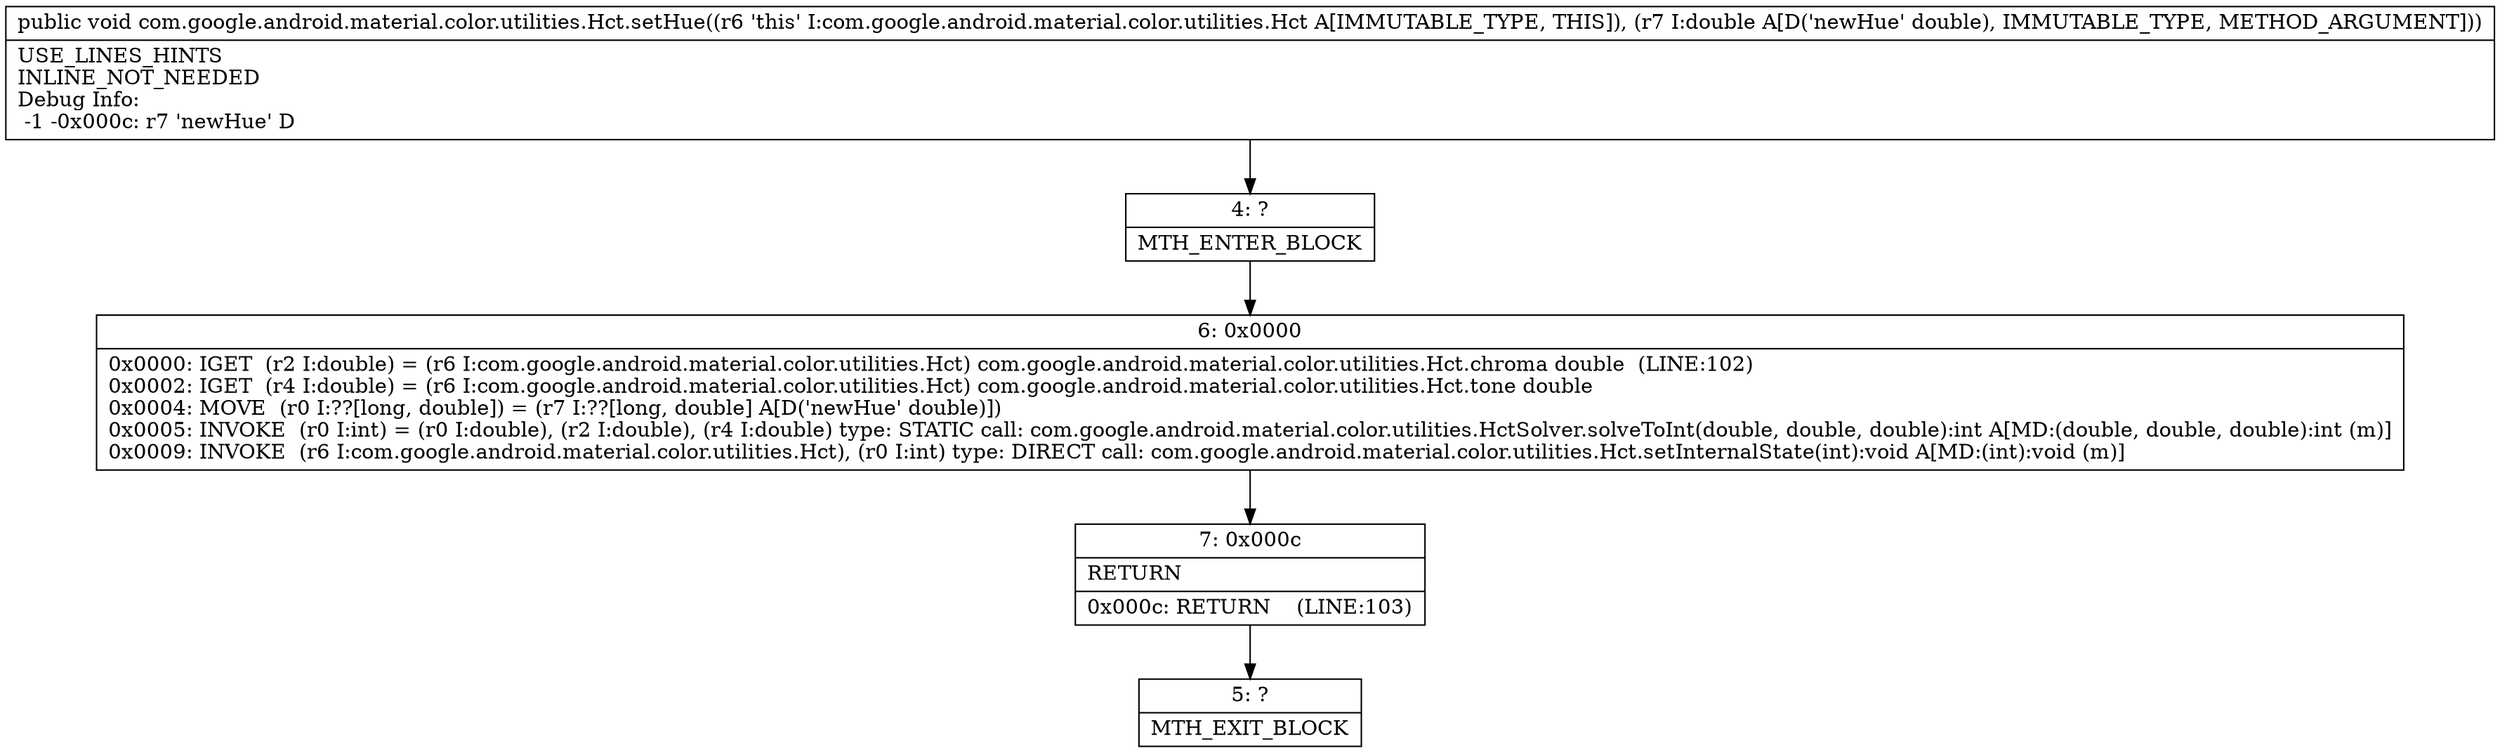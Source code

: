 digraph "CFG forcom.google.android.material.color.utilities.Hct.setHue(D)V" {
Node_4 [shape=record,label="{4\:\ ?|MTH_ENTER_BLOCK\l}"];
Node_6 [shape=record,label="{6\:\ 0x0000|0x0000: IGET  (r2 I:double) = (r6 I:com.google.android.material.color.utilities.Hct) com.google.android.material.color.utilities.Hct.chroma double  (LINE:102)\l0x0002: IGET  (r4 I:double) = (r6 I:com.google.android.material.color.utilities.Hct) com.google.android.material.color.utilities.Hct.tone double \l0x0004: MOVE  (r0 I:??[long, double]) = (r7 I:??[long, double] A[D('newHue' double)]) \l0x0005: INVOKE  (r0 I:int) = (r0 I:double), (r2 I:double), (r4 I:double) type: STATIC call: com.google.android.material.color.utilities.HctSolver.solveToInt(double, double, double):int A[MD:(double, double, double):int (m)]\l0x0009: INVOKE  (r6 I:com.google.android.material.color.utilities.Hct), (r0 I:int) type: DIRECT call: com.google.android.material.color.utilities.Hct.setInternalState(int):void A[MD:(int):void (m)]\l}"];
Node_7 [shape=record,label="{7\:\ 0x000c|RETURN\l|0x000c: RETURN    (LINE:103)\l}"];
Node_5 [shape=record,label="{5\:\ ?|MTH_EXIT_BLOCK\l}"];
MethodNode[shape=record,label="{public void com.google.android.material.color.utilities.Hct.setHue((r6 'this' I:com.google.android.material.color.utilities.Hct A[IMMUTABLE_TYPE, THIS]), (r7 I:double A[D('newHue' double), IMMUTABLE_TYPE, METHOD_ARGUMENT]))  | USE_LINES_HINTS\lINLINE_NOT_NEEDED\lDebug Info:\l  \-1 \-0x000c: r7 'newHue' D\l}"];
MethodNode -> Node_4;Node_4 -> Node_6;
Node_6 -> Node_7;
Node_7 -> Node_5;
}

